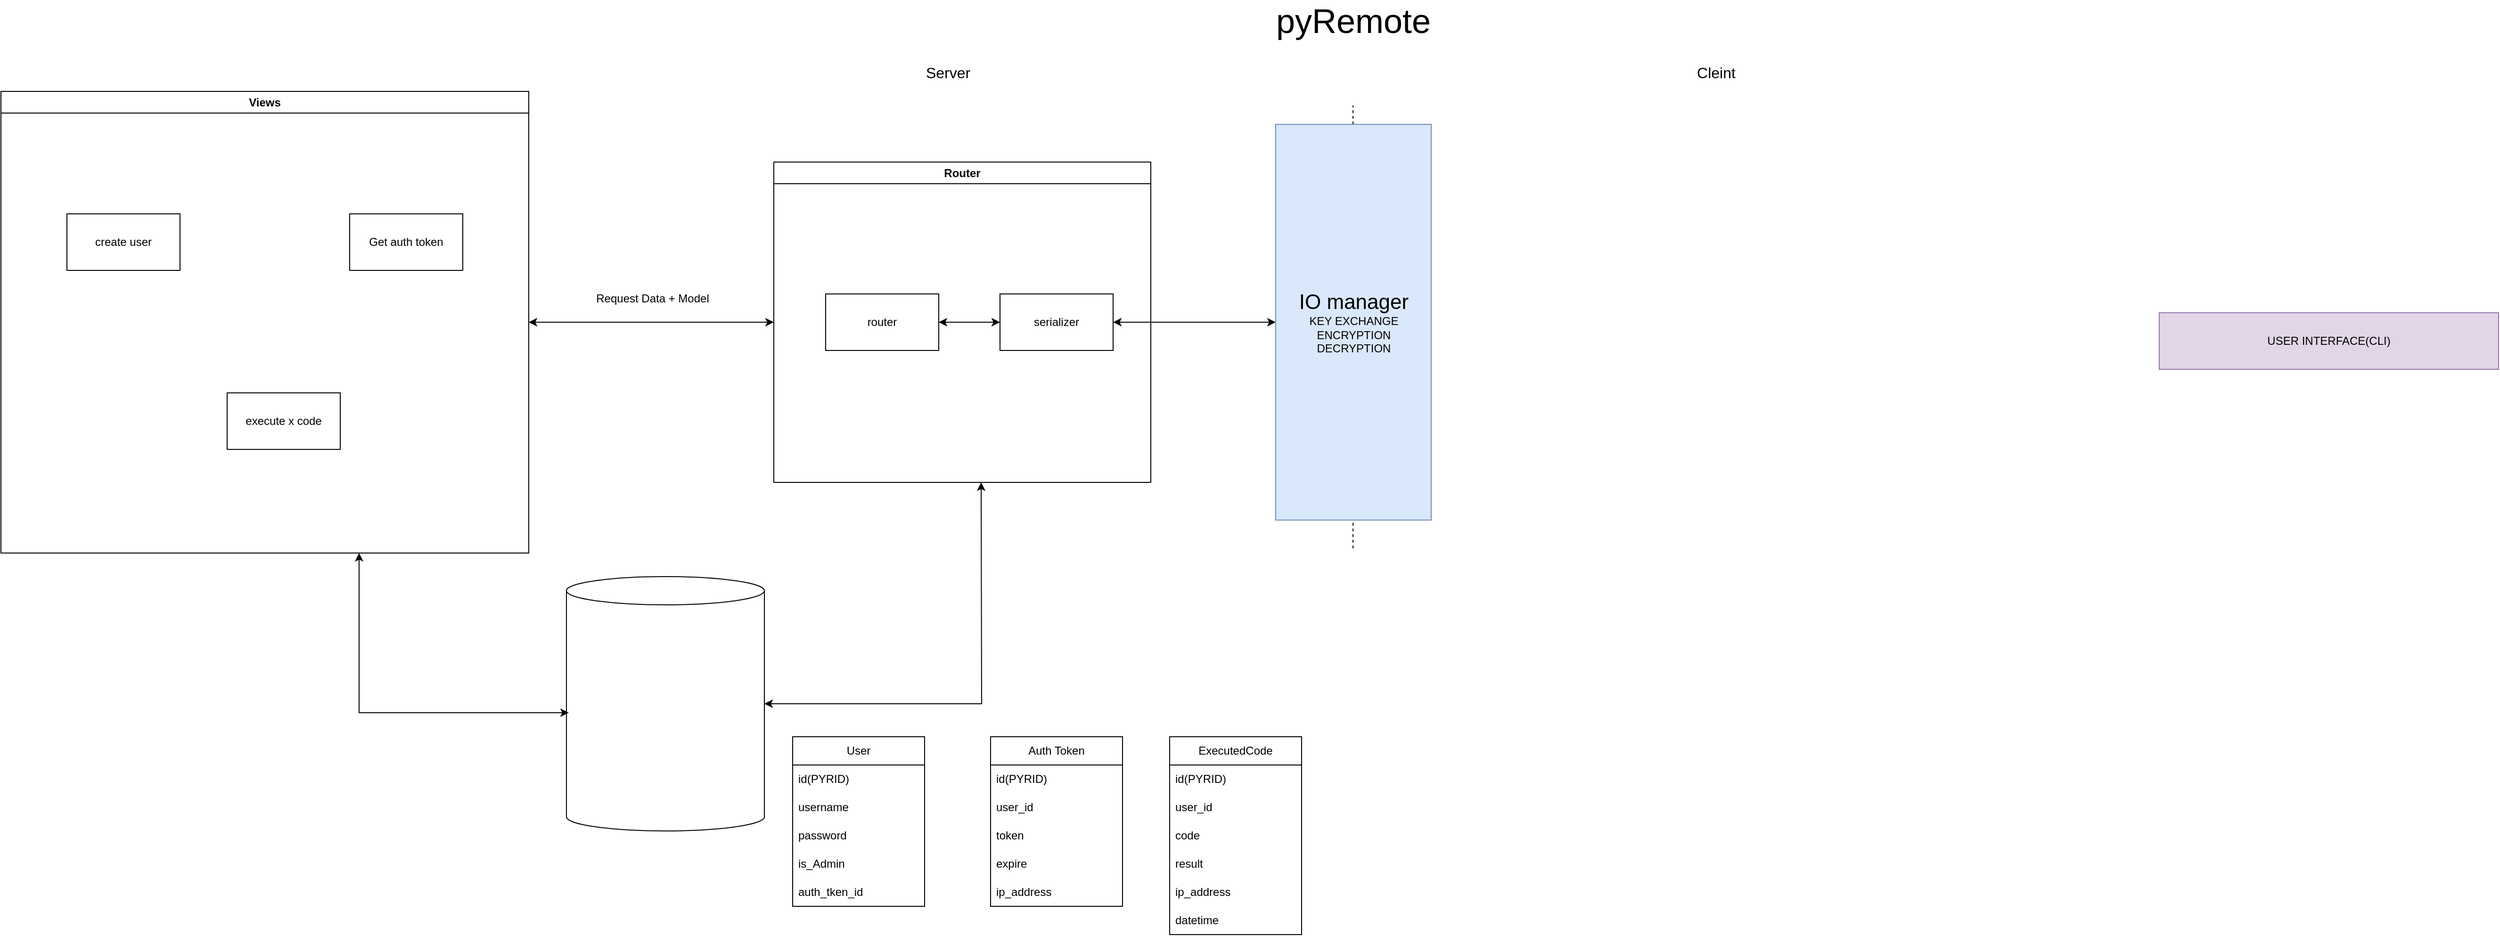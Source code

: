<mxfile version="21.8.1" type="device">
  <diagram name="Page-1" id="yDKsyGETuh1eGnfVqZto">
    <mxGraphModel dx="2045" dy="633" grid="1" gridSize="10" guides="1" tooltips="1" connect="1" arrows="1" fold="1" page="1" pageScale="1" pageWidth="850" pageHeight="1100" math="0" shadow="0">
      <root>
        <mxCell id="0" />
        <mxCell id="1" parent="0" />
        <mxCell id="G6oME1auQKjOtVzqM4qw-2" value="pyRemote" style="text;html=1;strokeColor=none;fillColor=none;align=center;verticalAlign=middle;whiteSpace=wrap;rounded=0;fontSize=36;" vertex="1" parent="1">
          <mxGeometry x="710" y="50" width="290" height="40" as="geometry" />
        </mxCell>
        <mxCell id="G6oME1auQKjOtVzqM4qw-3" value="" style="endArrow=none;dashed=1;html=1;rounded=0;" edge="1" parent="1">
          <mxGeometry width="50" height="50" relative="1" as="geometry">
            <mxPoint x="854.58" y="630" as="sourcePoint" />
            <mxPoint x="854.58" y="160" as="targetPoint" />
          </mxGeometry>
        </mxCell>
        <mxCell id="G6oME1auQKjOtVzqM4qw-4" value="Server" style="text;html=1;strokeColor=none;fillColor=none;align=center;verticalAlign=middle;whiteSpace=wrap;rounded=0;fontSize=16;" vertex="1" parent="1">
          <mxGeometry x="395" y="110" width="60" height="30" as="geometry" />
        </mxCell>
        <mxCell id="G6oME1auQKjOtVzqM4qw-5" value="Cleint" style="text;html=1;strokeColor=none;fillColor=none;align=center;verticalAlign=middle;whiteSpace=wrap;rounded=0;fontSize=16;" vertex="1" parent="1">
          <mxGeometry x="1210" y="110" width="60" height="30" as="geometry" />
        </mxCell>
        <mxCell id="G6oME1auQKjOtVzqM4qw-10" style="edgeStyle=orthogonalEdgeStyle;rounded=0;orthogonalLoop=1;jettySize=auto;html=1;startArrow=classic;startFill=1;" edge="1" parent="1" source="G6oME1auQKjOtVzqM4qw-6" target="G6oME1auQKjOtVzqM4qw-8">
          <mxGeometry relative="1" as="geometry" />
        </mxCell>
        <mxCell id="G6oME1auQKjOtVzqM4qw-6" value="&lt;div style=&quot;font-size: 22px;&quot;&gt;IO manager&lt;/div&gt;&lt;div&gt;KEY EXCHANGE&lt;/div&gt;&lt;div&gt;ENCRYPTION&lt;/div&gt;&lt;div&gt;DECRYPTION&lt;br&gt;&lt;/div&gt;" style="rounded=0;whiteSpace=wrap;html=1;fillColor=#dae8fc;strokeColor=#6c8ebf;" vertex="1" parent="1">
          <mxGeometry x="772.5" y="180" width="165" height="420" as="geometry" />
        </mxCell>
        <mxCell id="G6oME1auQKjOtVzqM4qw-15" style="edgeStyle=orthogonalEdgeStyle;rounded=0;orthogonalLoop=1;jettySize=auto;html=1;entryX=1;entryY=0.5;entryDx=0;entryDy=0;startArrow=classic;startFill=1;" edge="1" parent="1" source="G6oME1auQKjOtVzqM4qw-7" target="G6oME1auQKjOtVzqM4qw-12">
          <mxGeometry relative="1" as="geometry" />
        </mxCell>
        <mxCell id="G6oME1auQKjOtVzqM4qw-7" value="Router" style="swimlane;whiteSpace=wrap;html=1;" vertex="1" parent="1">
          <mxGeometry x="240" y="220" width="400" height="340" as="geometry" />
        </mxCell>
        <mxCell id="G6oME1auQKjOtVzqM4qw-11" style="edgeStyle=orthogonalEdgeStyle;rounded=0;orthogonalLoop=1;jettySize=auto;html=1;entryX=1;entryY=0.5;entryDx=0;entryDy=0;startArrow=classic;startFill=1;" edge="1" parent="G6oME1auQKjOtVzqM4qw-7" source="G6oME1auQKjOtVzqM4qw-8" target="G6oME1auQKjOtVzqM4qw-9">
          <mxGeometry relative="1" as="geometry" />
        </mxCell>
        <mxCell id="G6oME1auQKjOtVzqM4qw-8" value="serializer" style="rounded=0;whiteSpace=wrap;html=1;" vertex="1" parent="G6oME1auQKjOtVzqM4qw-7">
          <mxGeometry x="240" y="140" width="120" height="60" as="geometry" />
        </mxCell>
        <mxCell id="G6oME1auQKjOtVzqM4qw-9" value="router" style="rounded=0;whiteSpace=wrap;html=1;" vertex="1" parent="G6oME1auQKjOtVzqM4qw-7">
          <mxGeometry x="55" y="140" width="120" height="60" as="geometry" />
        </mxCell>
        <mxCell id="G6oME1auQKjOtVzqM4qw-12" value="Views" style="swimlane;whiteSpace=wrap;html=1;" vertex="1" parent="1">
          <mxGeometry x="-580" y="145" width="560" height="490" as="geometry" />
        </mxCell>
        <mxCell id="G6oME1auQKjOtVzqM4qw-18" value="Get auth token" style="rounded=0;whiteSpace=wrap;html=1;" vertex="1" parent="G6oME1auQKjOtVzqM4qw-12">
          <mxGeometry x="370" y="130" width="120" height="60" as="geometry" />
        </mxCell>
        <mxCell id="G6oME1auQKjOtVzqM4qw-19" value="create user" style="rounded=0;whiteSpace=wrap;html=1;" vertex="1" parent="G6oME1auQKjOtVzqM4qw-12">
          <mxGeometry x="70" y="130" width="120" height="60" as="geometry" />
        </mxCell>
        <mxCell id="G6oME1auQKjOtVzqM4qw-20" value="execute x code" style="rounded=0;whiteSpace=wrap;html=1;" vertex="1" parent="G6oME1auQKjOtVzqM4qw-12">
          <mxGeometry x="240" y="320" width="120" height="60" as="geometry" />
        </mxCell>
        <mxCell id="G6oME1auQKjOtVzqM4qw-22" style="edgeStyle=orthogonalEdgeStyle;rounded=0;orthogonalLoop=1;jettySize=auto;html=1;startArrow=classic;startFill=1;" edge="1" parent="1" source="G6oME1auQKjOtVzqM4qw-13">
          <mxGeometry relative="1" as="geometry">
            <mxPoint x="460" y="560" as="targetPoint" />
          </mxGeometry>
        </mxCell>
        <mxCell id="G6oME1auQKjOtVzqM4qw-13" value="" style="shape=cylinder3;whiteSpace=wrap;html=1;boundedLbl=1;backgroundOutline=1;size=15;" vertex="1" parent="1">
          <mxGeometry x="20" y="660" width="210" height="270" as="geometry" />
        </mxCell>
        <mxCell id="G6oME1auQKjOtVzqM4qw-14" style="edgeStyle=orthogonalEdgeStyle;rounded=0;orthogonalLoop=1;jettySize=auto;html=1;entryX=0.012;entryY=0.535;entryDx=0;entryDy=0;entryPerimeter=0;startArrow=classic;startFill=1;" edge="1" parent="1" source="G6oME1auQKjOtVzqM4qw-12" target="G6oME1auQKjOtVzqM4qw-13">
          <mxGeometry relative="1" as="geometry">
            <Array as="points">
              <mxPoint x="-200" y="804" />
            </Array>
          </mxGeometry>
        </mxCell>
        <mxCell id="G6oME1auQKjOtVzqM4qw-21" value="Request Data + Model" style="text;html=1;strokeColor=none;fillColor=none;align=center;verticalAlign=middle;whiteSpace=wrap;rounded=0;" vertex="1" parent="1">
          <mxGeometry x="50" y="350" width="122.5" height="30" as="geometry" />
        </mxCell>
        <mxCell id="G6oME1auQKjOtVzqM4qw-23" value="USER INTERFACE(CLI)" style="rounded=0;whiteSpace=wrap;html=1;fillColor=#e1d5e7;strokeColor=#9673a6;" vertex="1" parent="1">
          <mxGeometry x="1710" y="380" width="360" height="60" as="geometry" />
        </mxCell>
        <mxCell id="G6oME1auQKjOtVzqM4qw-34" value="User" style="swimlane;fontStyle=0;childLayout=stackLayout;horizontal=1;startSize=30;horizontalStack=0;resizeParent=1;resizeParentMax=0;resizeLast=0;collapsible=1;marginBottom=0;whiteSpace=wrap;html=1;" vertex="1" parent="1">
          <mxGeometry x="260" y="830" width="140" height="180" as="geometry" />
        </mxCell>
        <mxCell id="G6oME1auQKjOtVzqM4qw-35" value="id(PYRID)" style="text;strokeColor=none;fillColor=none;align=left;verticalAlign=middle;spacingLeft=4;spacingRight=4;overflow=hidden;points=[[0,0.5],[1,0.5]];portConstraint=eastwest;rotatable=0;whiteSpace=wrap;html=1;" vertex="1" parent="G6oME1auQKjOtVzqM4qw-34">
          <mxGeometry y="30" width="140" height="30" as="geometry" />
        </mxCell>
        <mxCell id="G6oME1auQKjOtVzqM4qw-36" value="username" style="text;strokeColor=none;fillColor=none;align=left;verticalAlign=middle;spacingLeft=4;spacingRight=4;overflow=hidden;points=[[0,0.5],[1,0.5]];portConstraint=eastwest;rotatable=0;whiteSpace=wrap;html=1;" vertex="1" parent="G6oME1auQKjOtVzqM4qw-34">
          <mxGeometry y="60" width="140" height="30" as="geometry" />
        </mxCell>
        <mxCell id="G6oME1auQKjOtVzqM4qw-37" value="&lt;div&gt;password&lt;/div&gt;" style="text;strokeColor=none;fillColor=none;align=left;verticalAlign=middle;spacingLeft=4;spacingRight=4;overflow=hidden;points=[[0,0.5],[1,0.5]];portConstraint=eastwest;rotatable=0;whiteSpace=wrap;html=1;" vertex="1" parent="G6oME1auQKjOtVzqM4qw-34">
          <mxGeometry y="90" width="140" height="30" as="geometry" />
        </mxCell>
        <mxCell id="G6oME1auQKjOtVzqM4qw-38" value="is_Admin" style="text;strokeColor=none;fillColor=none;align=left;verticalAlign=middle;spacingLeft=4;spacingRight=4;overflow=hidden;points=[[0,0.5],[1,0.5]];portConstraint=eastwest;rotatable=0;whiteSpace=wrap;html=1;" vertex="1" parent="G6oME1auQKjOtVzqM4qw-34">
          <mxGeometry y="120" width="140" height="30" as="geometry" />
        </mxCell>
        <mxCell id="G6oME1auQKjOtVzqM4qw-44" value="auth_tken_id" style="text;strokeColor=none;fillColor=none;align=left;verticalAlign=middle;spacingLeft=4;spacingRight=4;overflow=hidden;points=[[0,0.5],[1,0.5]];portConstraint=eastwest;rotatable=0;whiteSpace=wrap;html=1;" vertex="1" parent="G6oME1auQKjOtVzqM4qw-34">
          <mxGeometry y="150" width="140" height="30" as="geometry" />
        </mxCell>
        <mxCell id="G6oME1auQKjOtVzqM4qw-39" value="Auth Token" style="swimlane;fontStyle=0;childLayout=stackLayout;horizontal=1;startSize=30;horizontalStack=0;resizeParent=1;resizeParentMax=0;resizeLast=0;collapsible=1;marginBottom=0;whiteSpace=wrap;html=1;" vertex="1" parent="1">
          <mxGeometry x="470" y="830" width="140" height="180" as="geometry" />
        </mxCell>
        <mxCell id="G6oME1auQKjOtVzqM4qw-40" value="id(PYRID)" style="text;strokeColor=none;fillColor=none;align=left;verticalAlign=middle;spacingLeft=4;spacingRight=4;overflow=hidden;points=[[0,0.5],[1,0.5]];portConstraint=eastwest;rotatable=0;whiteSpace=wrap;html=1;" vertex="1" parent="G6oME1auQKjOtVzqM4qw-39">
          <mxGeometry y="30" width="140" height="30" as="geometry" />
        </mxCell>
        <mxCell id="G6oME1auQKjOtVzqM4qw-41" value="user_id" style="text;strokeColor=none;fillColor=none;align=left;verticalAlign=middle;spacingLeft=4;spacingRight=4;overflow=hidden;points=[[0,0.5],[1,0.5]];portConstraint=eastwest;rotatable=0;whiteSpace=wrap;html=1;" vertex="1" parent="G6oME1auQKjOtVzqM4qw-39">
          <mxGeometry y="60" width="140" height="30" as="geometry" />
        </mxCell>
        <mxCell id="G6oME1auQKjOtVzqM4qw-42" value="token" style="text;strokeColor=none;fillColor=none;align=left;verticalAlign=middle;spacingLeft=4;spacingRight=4;overflow=hidden;points=[[0,0.5],[1,0.5]];portConstraint=eastwest;rotatable=0;whiteSpace=wrap;html=1;" vertex="1" parent="G6oME1auQKjOtVzqM4qw-39">
          <mxGeometry y="90" width="140" height="30" as="geometry" />
        </mxCell>
        <mxCell id="G6oME1auQKjOtVzqM4qw-43" value="expire" style="text;strokeColor=none;fillColor=none;align=left;verticalAlign=middle;spacingLeft=4;spacingRight=4;overflow=hidden;points=[[0,0.5],[1,0.5]];portConstraint=eastwest;rotatable=0;whiteSpace=wrap;html=1;" vertex="1" parent="G6oME1auQKjOtVzqM4qw-39">
          <mxGeometry y="120" width="140" height="30" as="geometry" />
        </mxCell>
        <mxCell id="G6oME1auQKjOtVzqM4qw-45" value="ip_address" style="text;strokeColor=none;fillColor=none;align=left;verticalAlign=middle;spacingLeft=4;spacingRight=4;overflow=hidden;points=[[0,0.5],[1,0.5]];portConstraint=eastwest;rotatable=0;whiteSpace=wrap;html=1;" vertex="1" parent="G6oME1auQKjOtVzqM4qw-39">
          <mxGeometry y="150" width="140" height="30" as="geometry" />
        </mxCell>
        <mxCell id="G6oME1auQKjOtVzqM4qw-46" value="ExecutedCode" style="swimlane;fontStyle=0;childLayout=stackLayout;horizontal=1;startSize=30;horizontalStack=0;resizeParent=1;resizeParentMax=0;resizeLast=0;collapsible=1;marginBottom=0;whiteSpace=wrap;html=1;" vertex="1" parent="1">
          <mxGeometry x="660" y="830" width="140" height="210" as="geometry" />
        </mxCell>
        <mxCell id="G6oME1auQKjOtVzqM4qw-47" value="id(PYRID)" style="text;strokeColor=none;fillColor=none;align=left;verticalAlign=middle;spacingLeft=4;spacingRight=4;overflow=hidden;points=[[0,0.5],[1,0.5]];portConstraint=eastwest;rotatable=0;whiteSpace=wrap;html=1;" vertex="1" parent="G6oME1auQKjOtVzqM4qw-46">
          <mxGeometry y="30" width="140" height="30" as="geometry" />
        </mxCell>
        <mxCell id="G6oME1auQKjOtVzqM4qw-48" value="user_id" style="text;strokeColor=none;fillColor=none;align=left;verticalAlign=middle;spacingLeft=4;spacingRight=4;overflow=hidden;points=[[0,0.5],[1,0.5]];portConstraint=eastwest;rotatable=0;whiteSpace=wrap;html=1;" vertex="1" parent="G6oME1auQKjOtVzqM4qw-46">
          <mxGeometry y="60" width="140" height="30" as="geometry" />
        </mxCell>
        <mxCell id="G6oME1auQKjOtVzqM4qw-49" value="code" style="text;strokeColor=none;fillColor=none;align=left;verticalAlign=middle;spacingLeft=4;spacingRight=4;overflow=hidden;points=[[0,0.5],[1,0.5]];portConstraint=eastwest;rotatable=0;whiteSpace=wrap;html=1;" vertex="1" parent="G6oME1auQKjOtVzqM4qw-46">
          <mxGeometry y="90" width="140" height="30" as="geometry" />
        </mxCell>
        <mxCell id="G6oME1auQKjOtVzqM4qw-50" value="result" style="text;strokeColor=none;fillColor=none;align=left;verticalAlign=middle;spacingLeft=4;spacingRight=4;overflow=hidden;points=[[0,0.5],[1,0.5]];portConstraint=eastwest;rotatable=0;whiteSpace=wrap;html=1;" vertex="1" parent="G6oME1auQKjOtVzqM4qw-46">
          <mxGeometry y="120" width="140" height="30" as="geometry" />
        </mxCell>
        <mxCell id="G6oME1auQKjOtVzqM4qw-51" value="ip_address" style="text;strokeColor=none;fillColor=none;align=left;verticalAlign=middle;spacingLeft=4;spacingRight=4;overflow=hidden;points=[[0,0.5],[1,0.5]];portConstraint=eastwest;rotatable=0;whiteSpace=wrap;html=1;" vertex="1" parent="G6oME1auQKjOtVzqM4qw-46">
          <mxGeometry y="150" width="140" height="30" as="geometry" />
        </mxCell>
        <mxCell id="G6oME1auQKjOtVzqM4qw-52" value="datetime" style="text;strokeColor=none;fillColor=none;align=left;verticalAlign=middle;spacingLeft=4;spacingRight=4;overflow=hidden;points=[[0,0.5],[1,0.5]];portConstraint=eastwest;rotatable=0;whiteSpace=wrap;html=1;" vertex="1" parent="G6oME1auQKjOtVzqM4qw-46">
          <mxGeometry y="180" width="140" height="30" as="geometry" />
        </mxCell>
      </root>
    </mxGraphModel>
  </diagram>
</mxfile>
